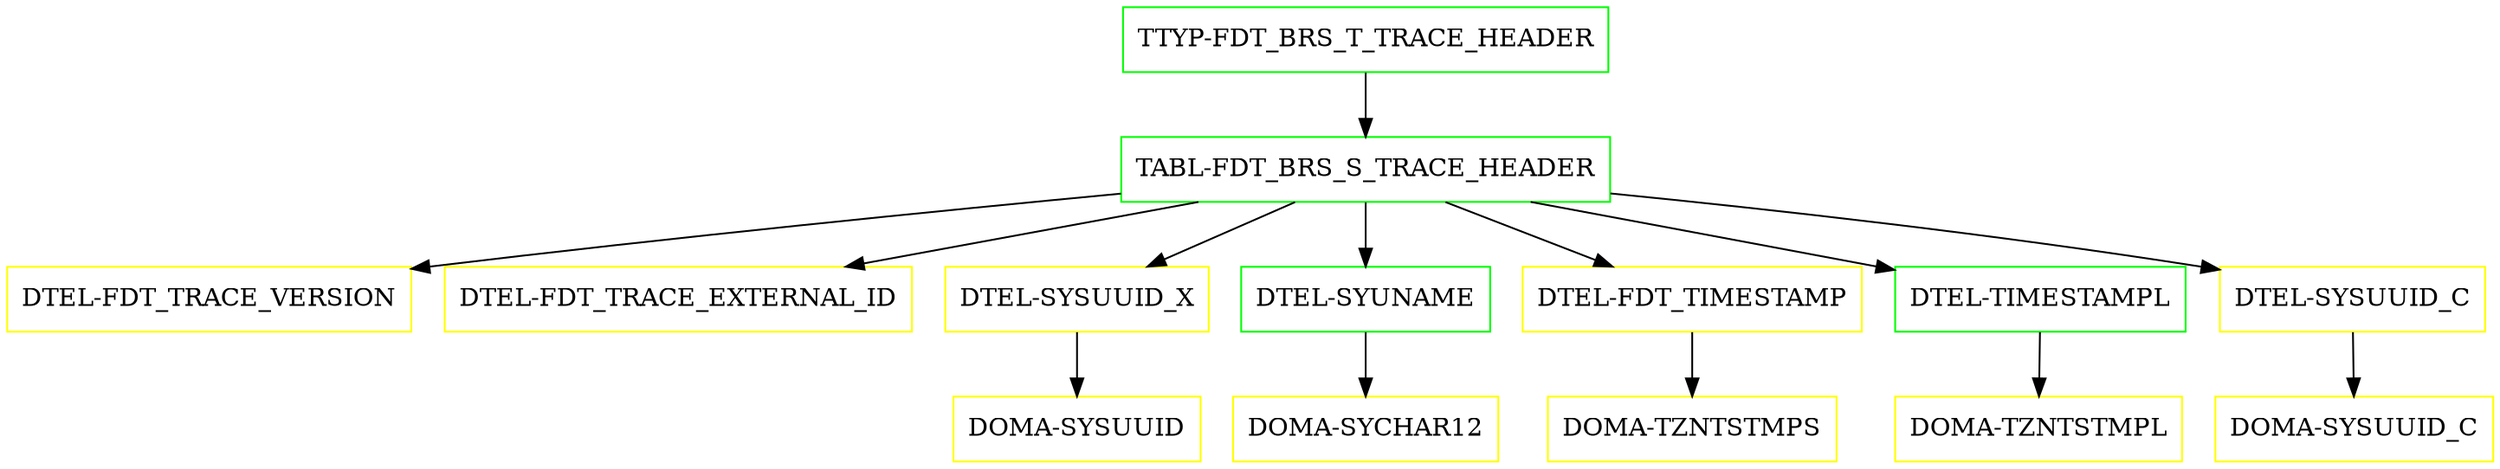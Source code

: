 digraph G {
  "TTYP-FDT_BRS_T_TRACE_HEADER" [shape=box,color=green];
  "TABL-FDT_BRS_S_TRACE_HEADER" [shape=box,color=green,URL="./TABL_FDT_BRS_S_TRACE_HEADER.html"];
  "DTEL-FDT_TRACE_VERSION" [shape=box,color=yellow,URL="./DTEL_FDT_TRACE_VERSION.html"];
  "DTEL-FDT_TRACE_EXTERNAL_ID" [shape=box,color=yellow,URL="./DTEL_FDT_TRACE_EXTERNAL_ID.html"];
  "DTEL-SYSUUID_X" [shape=box,color=yellow,URL="./DTEL_SYSUUID_X.html"];
  "DOMA-SYSUUID" [shape=box,color=yellow,URL="./DOMA_SYSUUID.html"];
  "DTEL-SYUNAME" [shape=box,color=green,URL="./DTEL_SYUNAME.html"];
  "DOMA-SYCHAR12" [shape=box,color=yellow,URL="./DOMA_SYCHAR12.html"];
  "DTEL-FDT_TIMESTAMP" [shape=box,color=yellow,URL="./DTEL_FDT_TIMESTAMP.html"];
  "DOMA-TZNTSTMPS" [shape=box,color=yellow,URL="./DOMA_TZNTSTMPS.html"];
  "DTEL-TIMESTAMPL" [shape=box,color=green,URL="./DTEL_TIMESTAMPL.html"];
  "DOMA-TZNTSTMPL" [shape=box,color=yellow,URL="./DOMA_TZNTSTMPL.html"];
  "DTEL-SYSUUID_C" [shape=box,color=yellow,URL="./DTEL_SYSUUID_C.html"];
  "DOMA-SYSUUID_C" [shape=box,color=yellow,URL="./DOMA_SYSUUID_C.html"];
  "TTYP-FDT_BRS_T_TRACE_HEADER" -> "TABL-FDT_BRS_S_TRACE_HEADER";
  "TABL-FDT_BRS_S_TRACE_HEADER" -> "DTEL-SYSUUID_C";
  "TABL-FDT_BRS_S_TRACE_HEADER" -> "DTEL-TIMESTAMPL";
  "TABL-FDT_BRS_S_TRACE_HEADER" -> "DTEL-FDT_TIMESTAMP";
  "TABL-FDT_BRS_S_TRACE_HEADER" -> "DTEL-SYUNAME";
  "TABL-FDT_BRS_S_TRACE_HEADER" -> "DTEL-SYSUUID_X";
  "TABL-FDT_BRS_S_TRACE_HEADER" -> "DTEL-FDT_TRACE_EXTERNAL_ID";
  "TABL-FDT_BRS_S_TRACE_HEADER" -> "DTEL-FDT_TRACE_VERSION";
  "DTEL-SYSUUID_X" -> "DOMA-SYSUUID";
  "DTEL-SYUNAME" -> "DOMA-SYCHAR12";
  "DTEL-FDT_TIMESTAMP" -> "DOMA-TZNTSTMPS";
  "DTEL-TIMESTAMPL" -> "DOMA-TZNTSTMPL";
  "DTEL-SYSUUID_C" -> "DOMA-SYSUUID_C";
}
